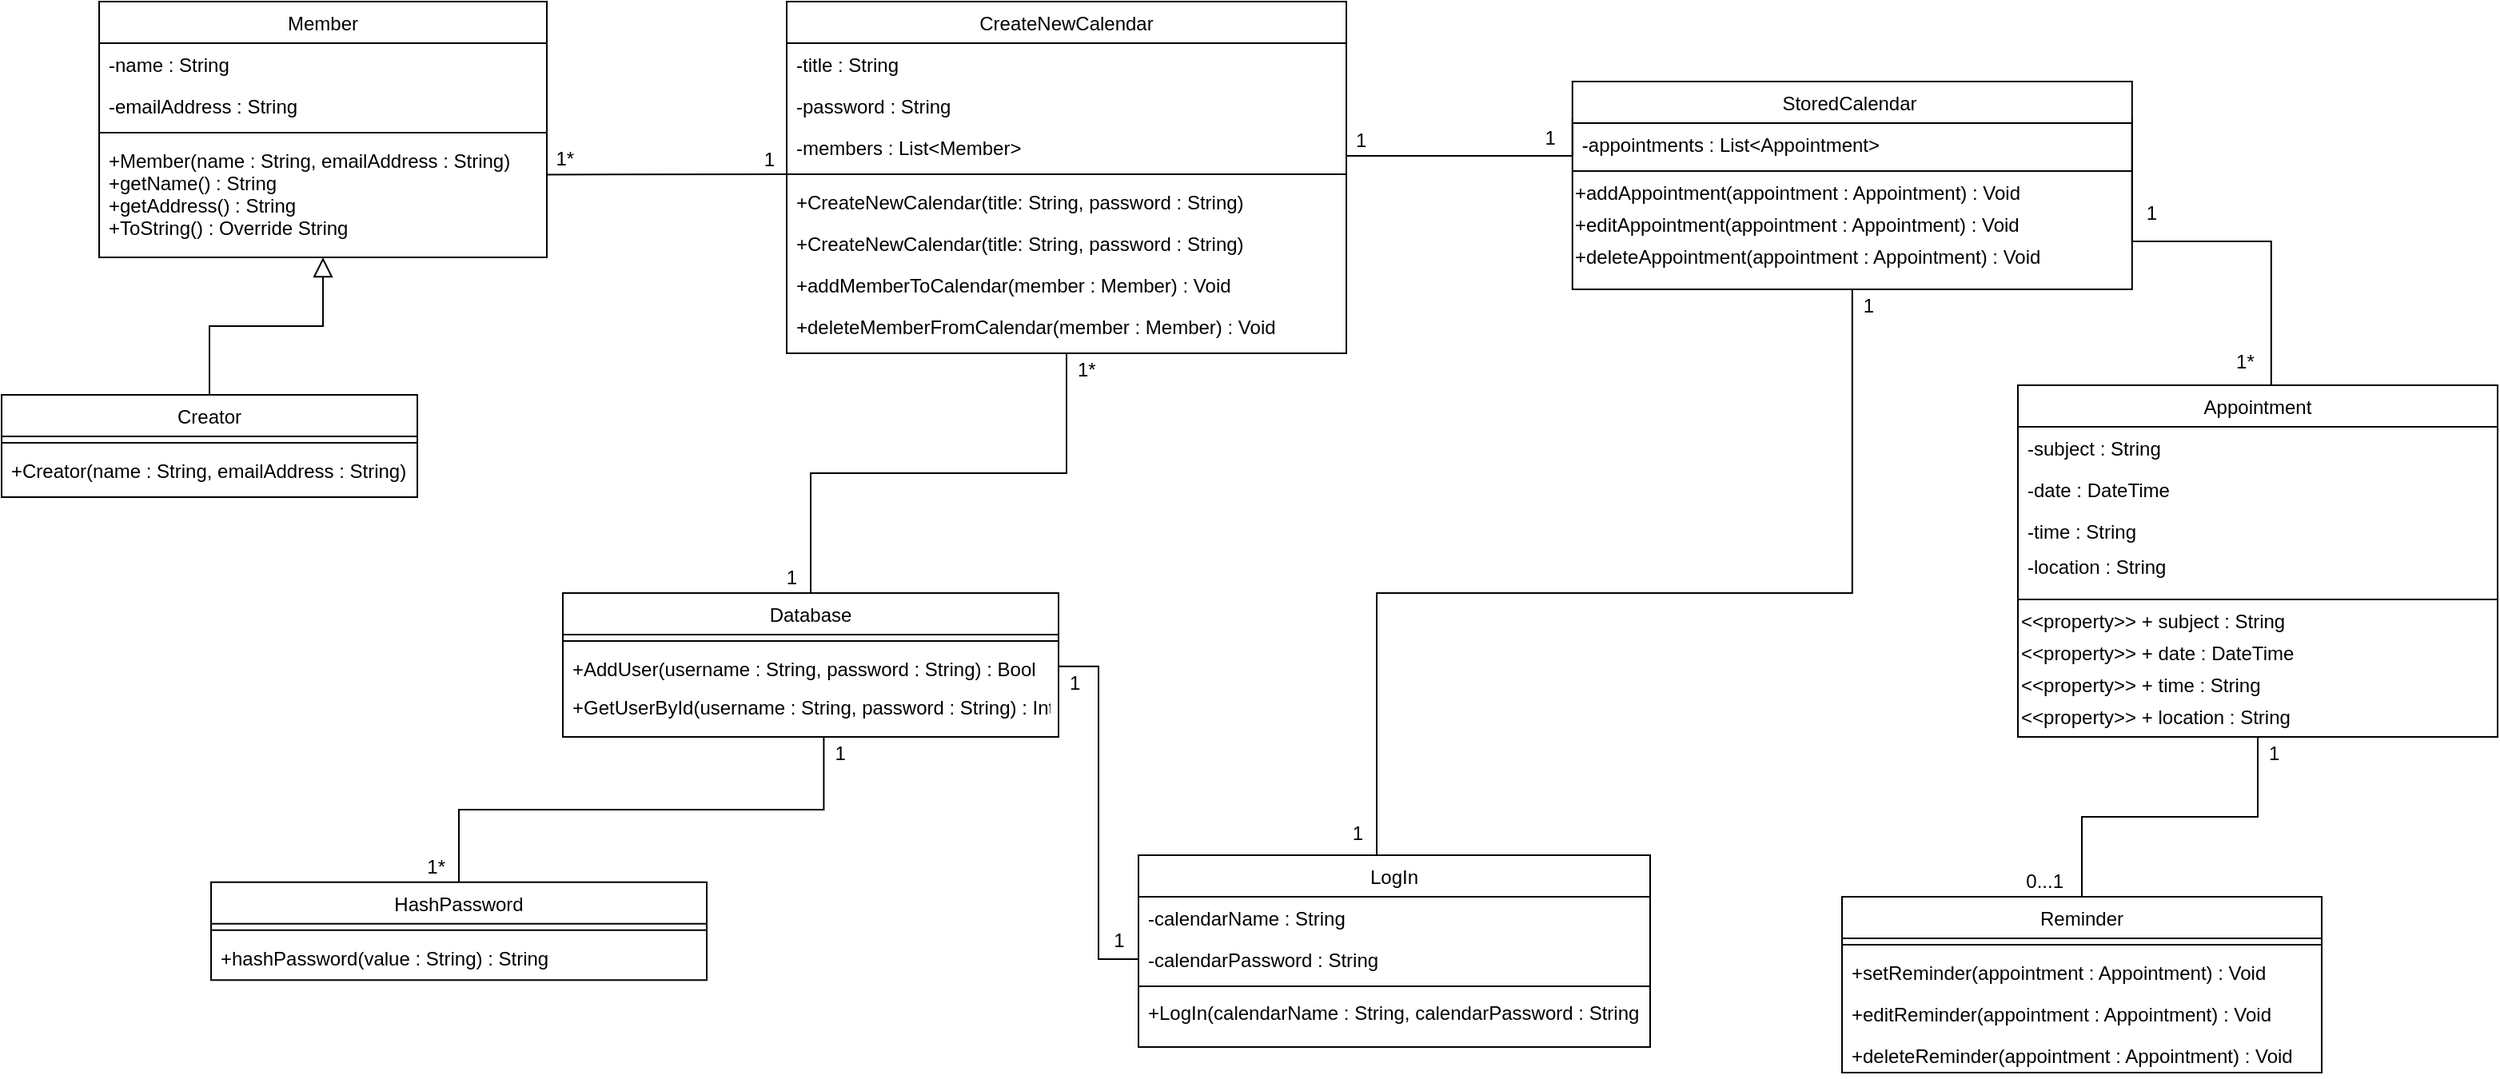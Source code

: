 <mxfile version="12.9.8" type="github">
  <diagram id="_zVpvUrv6JAY6jkAf8ze" name="Page-1">
    <mxGraphModel dx="412" dy="589" grid="1" gridSize="10" guides="1" tooltips="1" connect="1" arrows="1" fold="1" page="1" pageScale="1" pageWidth="827" pageHeight="1169" math="0" shadow="0">
      <root>
        <mxCell id="WIyWlLk6GJQsqaUBKTNV-0" />
        <mxCell id="WIyWlLk6GJQsqaUBKTNV-1" parent="WIyWlLk6GJQsqaUBKTNV-0" />
        <mxCell id="zkfFHV4jXpPFQw0GAbJ--0" value="Member" style="swimlane;fontStyle=0;align=center;verticalAlign=top;childLayout=stackLayout;horizontal=1;startSize=26;horizontalStack=0;resizeParent=1;resizeLast=0;collapsible=1;marginBottom=0;rounded=0;shadow=0;strokeWidth=1;" parent="WIyWlLk6GJQsqaUBKTNV-1" vertex="1">
          <mxGeometry x="100" y="90" width="280" height="160" as="geometry">
            <mxRectangle x="230" y="140" width="160" height="26" as="alternateBounds" />
          </mxGeometry>
        </mxCell>
        <mxCell id="zkfFHV4jXpPFQw0GAbJ--1" value="-name : String" style="text;align=left;verticalAlign=top;spacingLeft=4;spacingRight=4;overflow=hidden;rotatable=0;points=[[0,0.5],[1,0.5]];portConstraint=eastwest;" parent="zkfFHV4jXpPFQw0GAbJ--0" vertex="1">
          <mxGeometry y="26" width="280" height="26" as="geometry" />
        </mxCell>
        <mxCell id="zkfFHV4jXpPFQw0GAbJ--3" value="-emailAddress : String" style="text;align=left;verticalAlign=top;spacingLeft=4;spacingRight=4;overflow=hidden;rotatable=0;points=[[0,0.5],[1,0.5]];portConstraint=eastwest;rounded=0;shadow=0;html=0;" parent="zkfFHV4jXpPFQw0GAbJ--0" vertex="1">
          <mxGeometry y="52" width="280" height="26" as="geometry" />
        </mxCell>
        <mxCell id="zkfFHV4jXpPFQw0GAbJ--4" value="" style="line;html=1;strokeWidth=1;align=left;verticalAlign=middle;spacingTop=-1;spacingLeft=3;spacingRight=3;rotatable=0;labelPosition=right;points=[];portConstraint=eastwest;" parent="zkfFHV4jXpPFQw0GAbJ--0" vertex="1">
          <mxGeometry y="78" width="280" height="8" as="geometry" />
        </mxCell>
        <mxCell id="zkfFHV4jXpPFQw0GAbJ--5" value="+Member(name : String, emailAddress : String)&#xa;+getName() : String&#xa;+getAddress() : String&#xa;+ToString() : Override String" style="text;align=left;verticalAlign=top;spacingLeft=4;spacingRight=4;overflow=hidden;rotatable=0;points=[[0,0.5],[1,0.5]];portConstraint=eastwest;" parent="zkfFHV4jXpPFQw0GAbJ--0" vertex="1">
          <mxGeometry y="86" width="280" height="74" as="geometry" />
        </mxCell>
        <mxCell id="zkfFHV4jXpPFQw0GAbJ--12" value="" style="endArrow=block;endSize=10;endFill=0;shadow=0;strokeWidth=1;rounded=0;edgeStyle=elbowEdgeStyle;elbow=vertical;" parent="WIyWlLk6GJQsqaUBKTNV-1" source="zkfFHV4jXpPFQw0GAbJ--6" target="zkfFHV4jXpPFQw0GAbJ--0" edge="1">
          <mxGeometry width="160" relative="1" as="geometry">
            <mxPoint x="200" y="203" as="sourcePoint" />
            <mxPoint x="200" y="203" as="targetPoint" />
          </mxGeometry>
        </mxCell>
        <mxCell id="zkfFHV4jXpPFQw0GAbJ--26" value="" style="endArrow=none;shadow=0;strokeWidth=1;strokeColor=#000000;rounded=0;endFill=0;edgeStyle=elbowEdgeStyle;elbow=vertical;" parent="WIyWlLk6GJQsqaUBKTNV-1" edge="1">
          <mxGeometry x="0.5" y="41" relative="1" as="geometry">
            <mxPoint x="380" y="198.235" as="sourcePoint" />
            <mxPoint x="530" y="198.235" as="targetPoint" />
            <mxPoint x="-40" y="32" as="offset" />
          </mxGeometry>
        </mxCell>
        <mxCell id="zkfFHV4jXpPFQw0GAbJ--27" value="1*" style="resizable=0;align=left;verticalAlign=bottom;labelBackgroundColor=none;fontSize=12;" parent="zkfFHV4jXpPFQw0GAbJ--26" connectable="0" vertex="1">
          <mxGeometry x="-1" relative="1" as="geometry">
            <mxPoint x="4" y="-1" as="offset" />
          </mxGeometry>
        </mxCell>
        <mxCell id="zkfFHV4jXpPFQw0GAbJ--28" value="1" style="resizable=0;align=right;verticalAlign=bottom;labelBackgroundColor=none;fontSize=12;" parent="zkfFHV4jXpPFQw0GAbJ--26" connectable="0" vertex="1">
          <mxGeometry x="1" relative="1" as="geometry">
            <mxPoint x="-6" y="-1" as="offset" />
          </mxGeometry>
        </mxCell>
        <mxCell id="zkfFHV4jXpPFQw0GAbJ--6" value="Creator" style="swimlane;fontStyle=0;align=center;verticalAlign=top;childLayout=stackLayout;horizontal=1;startSize=26;horizontalStack=0;resizeParent=1;resizeLast=0;collapsible=1;marginBottom=0;rounded=0;shadow=0;strokeWidth=1;" parent="WIyWlLk6GJQsqaUBKTNV-1" vertex="1">
          <mxGeometry x="39" y="336" width="260" height="64" as="geometry">
            <mxRectangle x="130" y="380" width="160" height="26" as="alternateBounds" />
          </mxGeometry>
        </mxCell>
        <mxCell id="zkfFHV4jXpPFQw0GAbJ--9" value="" style="line;html=1;strokeWidth=1;align=left;verticalAlign=middle;spacingTop=-1;spacingLeft=3;spacingRight=3;rotatable=0;labelPosition=right;points=[];portConstraint=eastwest;" parent="zkfFHV4jXpPFQw0GAbJ--6" vertex="1">
          <mxGeometry y="26" width="260" height="8" as="geometry" />
        </mxCell>
        <mxCell id="zkfFHV4jXpPFQw0GAbJ--11" value="+Creator(name : String, emailAddress : String)" style="text;align=left;verticalAlign=top;spacingLeft=4;spacingRight=4;overflow=hidden;rotatable=0;points=[[0,0.5],[1,0.5]];portConstraint=eastwest;" parent="zkfFHV4jXpPFQw0GAbJ--6" vertex="1">
          <mxGeometry y="34" width="260" height="26" as="geometry" />
        </mxCell>
        <mxCell id="_MNT3yKwPUitnr2lphFE-44" value="" style="endArrow=none;shadow=0;strokeWidth=1;strokeColor=#000000;rounded=0;endFill=0;edgeStyle=elbowEdgeStyle;elbow=vertical;entryX=0.528;entryY=0.004;entryDx=0;entryDy=0;entryPerimeter=0;exitX=1;exitY=0.5;exitDx=0;exitDy=0;" parent="WIyWlLk6GJQsqaUBKTNV-1" target="_MNT3yKwPUitnr2lphFE-9" edge="1">
          <mxGeometry x="0.5" y="41" relative="1" as="geometry">
            <mxPoint x="1371.41" y="163.0" as="sourcePoint" />
            <mxPoint x="1460" y="364.06" as="targetPoint" />
            <mxPoint x="-40" y="32" as="offset" />
            <Array as="points">
              <mxPoint x="1410" y="240" />
              <mxPoint x="1410" y="260" />
            </Array>
          </mxGeometry>
        </mxCell>
        <mxCell id="_MNT3yKwPUitnr2lphFE-45" value="1" style="resizable=0;align=left;verticalAlign=bottom;labelBackgroundColor=none;fontSize=12;" parent="_MNT3yKwPUitnr2lphFE-44" connectable="0" vertex="1">
          <mxGeometry x="-1" relative="1" as="geometry">
            <mxPoint x="7" y="68" as="offset" />
          </mxGeometry>
        </mxCell>
        <mxCell id="_MNT3yKwPUitnr2lphFE-46" value="1*" style="resizable=0;align=right;verticalAlign=bottom;labelBackgroundColor=none;fontSize=12;" parent="_MNT3yKwPUitnr2lphFE-44" connectable="0" vertex="1">
          <mxGeometry x="1" relative="1" as="geometry">
            <mxPoint x="-9" y="-7.06" as="offset" />
          </mxGeometry>
        </mxCell>
        <mxCell id="_MNT3yKwPUitnr2lphFE-63" value="" style="endArrow=none;shadow=0;strokeWidth=1;strokeColor=#000000;rounded=0;endFill=0;edgeStyle=elbowEdgeStyle;elbow=vertical;entryX=0.5;entryY=0;entryDx=0;entryDy=0;exitX=0.5;exitY=1;exitDx=0;exitDy=0;" parent="WIyWlLk6GJQsqaUBKTNV-1" source="zkfFHV4jXpPFQw0GAbJ--17" target="_MNT3yKwPUitnr2lphFE-53" edge="1">
          <mxGeometry x="0.5" y="41" relative="1" as="geometry">
            <mxPoint x="644.0" y="362" as="sourcePoint" />
            <mxPoint x="649.0" y="460" as="targetPoint" />
            <mxPoint x="-40" y="32" as="offset" />
          </mxGeometry>
        </mxCell>
        <mxCell id="_MNT3yKwPUitnr2lphFE-64" value="1*" style="resizable=0;align=left;verticalAlign=bottom;labelBackgroundColor=none;fontSize=12;" parent="_MNT3yKwPUitnr2lphFE-63" connectable="0" vertex="1">
          <mxGeometry x="-1" relative="1" as="geometry">
            <mxPoint x="5" y="19" as="offset" />
          </mxGeometry>
        </mxCell>
        <mxCell id="_MNT3yKwPUitnr2lphFE-65" value="1" style="resizable=0;align=right;verticalAlign=bottom;labelBackgroundColor=none;fontSize=12;" parent="_MNT3yKwPUitnr2lphFE-63" connectable="0" vertex="1">
          <mxGeometry x="1" relative="1" as="geometry">
            <mxPoint x="-7" y="-1" as="offset" />
          </mxGeometry>
        </mxCell>
        <mxCell id="_MNT3yKwPUitnr2lphFE-53" value="Database" style="swimlane;fontStyle=0;align=center;verticalAlign=top;childLayout=stackLayout;horizontal=1;startSize=26;horizontalStack=0;resizeParent=1;resizeLast=0;collapsible=1;marginBottom=0;rounded=0;shadow=0;strokeWidth=1;" parent="WIyWlLk6GJQsqaUBKTNV-1" vertex="1">
          <mxGeometry x="390" y="460" width="310" height="90" as="geometry">
            <mxRectangle x="550" y="140" width="160" height="26" as="alternateBounds" />
          </mxGeometry>
        </mxCell>
        <mxCell id="_MNT3yKwPUitnr2lphFE-58" value="" style="line;html=1;strokeWidth=1;align=left;verticalAlign=middle;spacingTop=-1;spacingLeft=3;spacingRight=3;rotatable=0;labelPosition=right;points=[];portConstraint=eastwest;" parent="_MNT3yKwPUitnr2lphFE-53" vertex="1">
          <mxGeometry y="26" width="310" height="8" as="geometry" />
        </mxCell>
        <mxCell id="_MNT3yKwPUitnr2lphFE-59" value="+AddUser(username : String, password : String) : Bool" style="text;align=left;verticalAlign=top;spacingLeft=4;spacingRight=4;overflow=hidden;rotatable=0;points=[[0,0.5],[1,0.5]];portConstraint=eastwest;" parent="_MNT3yKwPUitnr2lphFE-53" vertex="1">
          <mxGeometry y="34" width="310" height="24" as="geometry" />
        </mxCell>
        <mxCell id="_MNT3yKwPUitnr2lphFE-60" value="+GetUserById(username : String, password : String) : Int" style="text;align=left;verticalAlign=top;spacingLeft=4;spacingRight=4;overflow=hidden;rotatable=0;points=[[0,0.5],[1,0.5]];portConstraint=eastwest;" parent="_MNT3yKwPUitnr2lphFE-53" vertex="1">
          <mxGeometry y="58" width="310" height="26" as="geometry" />
        </mxCell>
        <mxCell id="_MNT3yKwPUitnr2lphFE-72" value="" style="endArrow=none;shadow=0;strokeWidth=1;strokeColor=#000000;rounded=0;endFill=0;edgeStyle=elbowEdgeStyle;elbow=vertical;entryX=0.5;entryY=0;entryDx=0;entryDy=0;exitX=0.352;exitY=0.973;exitDx=0;exitDy=0;exitPerimeter=0;" parent="WIyWlLk6GJQsqaUBKTNV-1" target="_MNT3yKwPUitnr2lphFE-75" edge="1">
          <mxGeometry x="0.5" y="41" relative="1" as="geometry">
            <mxPoint x="553.2" y="549.998" as="sourcePoint" />
            <mxPoint x="609.0" y="648.7" as="targetPoint" />
            <mxPoint x="-40" y="32" as="offset" />
          </mxGeometry>
        </mxCell>
        <mxCell id="_MNT3yKwPUitnr2lphFE-73" value="1" style="resizable=0;align=left;verticalAlign=bottom;labelBackgroundColor=none;fontSize=12;" parent="_MNT3yKwPUitnr2lphFE-72" connectable="0" vertex="1">
          <mxGeometry x="-1" relative="1" as="geometry">
            <mxPoint x="5" y="19" as="offset" />
          </mxGeometry>
        </mxCell>
        <mxCell id="_MNT3yKwPUitnr2lphFE-74" value="1*" style="resizable=0;align=right;verticalAlign=bottom;labelBackgroundColor=none;fontSize=12;" parent="_MNT3yKwPUitnr2lphFE-72" connectable="0" vertex="1">
          <mxGeometry x="1" relative="1" as="geometry">
            <mxPoint x="-7" y="-1" as="offset" />
          </mxGeometry>
        </mxCell>
        <mxCell id="_MNT3yKwPUitnr2lphFE-80" value="" style="endArrow=none;shadow=0;strokeWidth=1;strokeColor=#000000;rounded=0;endFill=0;edgeStyle=elbowEdgeStyle;elbow=vertical;entryX=0.5;entryY=0;entryDx=0;entryDy=0;exitX=0.5;exitY=1;exitDx=0;exitDy=0;" parent="WIyWlLk6GJQsqaUBKTNV-1" source="_MNT3yKwPUitnr2lphFE-124" edge="1">
          <mxGeometry x="0.5" y="41" relative="1" as="geometry">
            <mxPoint x="990" y="450" as="sourcePoint" />
            <mxPoint x="899.0" y="624" as="targetPoint" />
            <mxPoint x="-40" y="32" as="offset" />
            <Array as="points">
              <mxPoint x="1020" y="460" />
            </Array>
          </mxGeometry>
        </mxCell>
        <mxCell id="_MNT3yKwPUitnr2lphFE-81" value="1" style="resizable=0;align=left;verticalAlign=bottom;labelBackgroundColor=none;fontSize=12;" parent="_MNT3yKwPUitnr2lphFE-80" connectable="0" vertex="1">
          <mxGeometry x="-1" relative="1" as="geometry">
            <mxPoint x="5" y="19" as="offset" />
          </mxGeometry>
        </mxCell>
        <mxCell id="_MNT3yKwPUitnr2lphFE-93" value="" style="endArrow=none;shadow=0;strokeWidth=1;strokeColor=#000000;rounded=0;endFill=0;edgeStyle=elbowEdgeStyle;entryX=0;entryY=0.5;entryDx=0;entryDy=0;" parent="WIyWlLk6GJQsqaUBKTNV-1" target="_MNT3yKwPUitnr2lphFE-106" edge="1">
          <mxGeometry x="0.5" y="41" relative="1" as="geometry">
            <mxPoint x="700.0" y="505.83" as="sourcePoint" />
            <mxPoint x="880.0" y="611.53" as="targetPoint" />
            <mxPoint x="-40" y="32" as="offset" />
          </mxGeometry>
        </mxCell>
        <mxCell id="_MNT3yKwPUitnr2lphFE-94" value="1" style="resizable=0;align=left;verticalAlign=bottom;labelBackgroundColor=none;fontSize=12;" parent="_MNT3yKwPUitnr2lphFE-93" connectable="0" vertex="1">
          <mxGeometry x="-1" relative="1" as="geometry">
            <mxPoint x="5" y="19" as="offset" />
          </mxGeometry>
        </mxCell>
        <mxCell id="_MNT3yKwPUitnr2lphFE-95" value="1" style="resizable=0;align=right;verticalAlign=bottom;labelBackgroundColor=none;fontSize=12;" parent="_MNT3yKwPUitnr2lphFE-93" connectable="0" vertex="1">
          <mxGeometry x="1" relative="1" as="geometry">
            <mxPoint x="-7" y="-3" as="offset" />
          </mxGeometry>
        </mxCell>
        <mxCell id="_MNT3yKwPUitnr2lphFE-110" value="1" style="resizable=0;align=right;verticalAlign=bottom;labelBackgroundColor=none;fontSize=12;" parent="WIyWlLk6GJQsqaUBKTNV-1" connectable="0" vertex="1">
          <mxGeometry x="899.002" y="620" as="geometry">
            <mxPoint x="-7" y="-1" as="offset" />
          </mxGeometry>
        </mxCell>
        <mxCell id="_MNT3yKwPUitnr2lphFE-112" value="" style="endArrow=none;shadow=0;strokeWidth=1;strokeColor=#000000;rounded=0;endFill=0;edgeStyle=elbowEdgeStyle;elbow=vertical;entryX=0.5;entryY=0;entryDx=0;entryDy=0;exitX=0.5;exitY=1;exitDx=0;exitDy=0;" parent="WIyWlLk6GJQsqaUBKTNV-1" source="_MNT3yKwPUitnr2lphFE-9" target="_MNT3yKwPUitnr2lphFE-115" edge="1">
          <mxGeometry x="0.5" y="41" relative="1" as="geometry">
            <mxPoint x="1440" y="510.82" as="sourcePoint" />
            <mxPoint x="1440" y="610.88" as="targetPoint" />
            <mxPoint x="-40" y="32" as="offset" />
          </mxGeometry>
        </mxCell>
        <mxCell id="_MNT3yKwPUitnr2lphFE-113" value="1" style="resizable=0;align=left;verticalAlign=bottom;labelBackgroundColor=none;fontSize=12;" parent="_MNT3yKwPUitnr2lphFE-112" connectable="0" vertex="1">
          <mxGeometry x="-1" relative="1" as="geometry">
            <mxPoint x="5" y="19.18" as="offset" />
          </mxGeometry>
        </mxCell>
        <mxCell id="_MNT3yKwPUitnr2lphFE-114" value="0...1" style="resizable=0;align=right;verticalAlign=bottom;labelBackgroundColor=none;fontSize=12;" parent="_MNT3yKwPUitnr2lphFE-112" connectable="0" vertex="1">
          <mxGeometry x="1" relative="1" as="geometry">
            <mxPoint x="-10" y="-0.82" as="offset" />
          </mxGeometry>
        </mxCell>
        <mxCell id="_MNT3yKwPUitnr2lphFE-108" value="+LogIn(calendarName : String, calendarPassword : String )" style="text;align=left;verticalAlign=top;spacingLeft=4;spacingRight=4;overflow=hidden;rotatable=0;points=[[0,0.5],[1,0.5]];portConstraint=eastwest;" parent="WIyWlLk6GJQsqaUBKTNV-1" vertex="1">
          <mxGeometry x="750" y="709" width="320" height="24" as="geometry" />
        </mxCell>
        <mxCell id="_MNT3yKwPUitnr2lphFE-75" value="HashPassword" style="swimlane;fontStyle=0;align=center;verticalAlign=top;childLayout=stackLayout;horizontal=1;startSize=26;horizontalStack=0;resizeParent=1;resizeLast=0;collapsible=1;marginBottom=0;rounded=0;shadow=0;strokeWidth=1;" parent="WIyWlLk6GJQsqaUBKTNV-1" vertex="1">
          <mxGeometry x="170" y="640.84" width="310" height="61.3" as="geometry">
            <mxRectangle x="550" y="140" width="160" height="26" as="alternateBounds" />
          </mxGeometry>
        </mxCell>
        <mxCell id="_MNT3yKwPUitnr2lphFE-76" value="" style="line;html=1;strokeWidth=1;align=left;verticalAlign=middle;spacingTop=-1;spacingLeft=3;spacingRight=3;rotatable=0;labelPosition=right;points=[];portConstraint=eastwest;" parent="_MNT3yKwPUitnr2lphFE-75" vertex="1">
          <mxGeometry y="26" width="310" height="8" as="geometry" />
        </mxCell>
        <mxCell id="_MNT3yKwPUitnr2lphFE-77" value="+hashPassword(value : String) : String" style="text;align=left;verticalAlign=top;spacingLeft=4;spacingRight=4;overflow=hidden;rotatable=0;points=[[0,0.5],[1,0.5]];portConstraint=eastwest;" parent="_MNT3yKwPUitnr2lphFE-75" vertex="1">
          <mxGeometry y="34" width="310" height="24" as="geometry" />
        </mxCell>
        <mxCell id="_MNT3yKwPUitnr2lphFE-104" value="LogIn" style="swimlane;fontStyle=0;align=center;verticalAlign=top;childLayout=stackLayout;horizontal=1;startSize=26;horizontalStack=0;resizeParent=1;resizeLast=0;collapsible=1;marginBottom=0;rounded=0;shadow=0;strokeWidth=1;" parent="WIyWlLk6GJQsqaUBKTNV-1" vertex="1">
          <mxGeometry x="750" y="624" width="320" height="120" as="geometry">
            <mxRectangle x="230" y="140" width="160" height="26" as="alternateBounds" />
          </mxGeometry>
        </mxCell>
        <mxCell id="_MNT3yKwPUitnr2lphFE-105" value="-calendarName : String" style="text;align=left;verticalAlign=top;spacingLeft=4;spacingRight=4;overflow=hidden;rotatable=0;points=[[0,0.5],[1,0.5]];portConstraint=eastwest;" parent="_MNT3yKwPUitnr2lphFE-104" vertex="1">
          <mxGeometry y="26" width="320" height="26" as="geometry" />
        </mxCell>
        <mxCell id="_MNT3yKwPUitnr2lphFE-106" value="-calendarPassword : String" style="text;align=left;verticalAlign=top;spacingLeft=4;spacingRight=4;overflow=hidden;rotatable=0;points=[[0,0.5],[1,0.5]];portConstraint=eastwest;rounded=0;shadow=0;html=0;" parent="_MNT3yKwPUitnr2lphFE-104" vertex="1">
          <mxGeometry y="52" width="320" height="26" as="geometry" />
        </mxCell>
        <mxCell id="_MNT3yKwPUitnr2lphFE-107" value="" style="line;html=1;strokeWidth=1;align=left;verticalAlign=middle;spacingTop=-1;spacingLeft=3;spacingRight=3;rotatable=0;labelPosition=right;points=[];portConstraint=eastwest;" parent="_MNT3yKwPUitnr2lphFE-104" vertex="1">
          <mxGeometry y="78" width="320" height="8" as="geometry" />
        </mxCell>
        <mxCell id="zkfFHV4jXpPFQw0GAbJ--17" value="CreateNewCalendar" style="swimlane;fontStyle=0;align=center;verticalAlign=top;childLayout=stackLayout;horizontal=1;startSize=26;horizontalStack=0;resizeParent=1;resizeLast=0;collapsible=1;marginBottom=0;rounded=0;shadow=0;strokeWidth=1;" parent="WIyWlLk6GJQsqaUBKTNV-1" vertex="1">
          <mxGeometry x="530" y="90" width="350" height="220" as="geometry">
            <mxRectangle x="550" y="140" width="160" height="26" as="alternateBounds" />
          </mxGeometry>
        </mxCell>
        <mxCell id="zkfFHV4jXpPFQw0GAbJ--18" value="-title : String" style="text;align=left;verticalAlign=top;spacingLeft=4;spacingRight=4;overflow=hidden;rotatable=0;points=[[0,0.5],[1,0.5]];portConstraint=eastwest;" parent="zkfFHV4jXpPFQw0GAbJ--17" vertex="1">
          <mxGeometry y="26" width="350" height="26" as="geometry" />
        </mxCell>
        <mxCell id="zkfFHV4jXpPFQw0GAbJ--19" value="-password : String" style="text;align=left;verticalAlign=top;spacingLeft=4;spacingRight=4;overflow=hidden;rotatable=0;points=[[0,0.5],[1,0.5]];portConstraint=eastwest;rounded=0;shadow=0;html=0;" parent="zkfFHV4jXpPFQw0GAbJ--17" vertex="1">
          <mxGeometry y="52" width="350" height="26" as="geometry" />
        </mxCell>
        <mxCell id="zkfFHV4jXpPFQw0GAbJ--20" value="-members : List&lt;Member&gt;" style="text;align=left;verticalAlign=top;spacingLeft=4;spacingRight=4;overflow=hidden;rotatable=0;points=[[0,0.5],[1,0.5]];portConstraint=eastwest;rounded=0;shadow=0;html=0;" parent="zkfFHV4jXpPFQw0GAbJ--17" vertex="1">
          <mxGeometry y="78" width="350" height="26" as="geometry" />
        </mxCell>
        <mxCell id="zkfFHV4jXpPFQw0GAbJ--23" value="" style="line;html=1;strokeWidth=1;align=left;verticalAlign=middle;spacingTop=-1;spacingLeft=3;spacingRight=3;rotatable=0;labelPosition=right;points=[];portConstraint=eastwest;" parent="zkfFHV4jXpPFQw0GAbJ--17" vertex="1">
          <mxGeometry y="104" width="350" height="8" as="geometry" />
        </mxCell>
        <mxCell id="zkfFHV4jXpPFQw0GAbJ--24" value="+CreateNewCalendar(title: String, password : String) " style="text;align=left;verticalAlign=top;spacingLeft=4;spacingRight=4;overflow=hidden;rotatable=0;points=[[0,0.5],[1,0.5]];portConstraint=eastwest;" parent="zkfFHV4jXpPFQw0GAbJ--17" vertex="1">
          <mxGeometry y="112" width="350" height="26" as="geometry" />
        </mxCell>
        <mxCell id="_MNT3yKwPUitnr2lphFE-7" value="+CreateNewCalendar(title: String, password : String)" style="text;align=left;verticalAlign=top;spacingLeft=4;spacingRight=4;overflow=hidden;rotatable=0;points=[[0,0.5],[1,0.5]];portConstraint=eastwest;" parent="zkfFHV4jXpPFQw0GAbJ--17" vertex="1">
          <mxGeometry y="138" width="350" height="26" as="geometry" />
        </mxCell>
        <mxCell id="zkfFHV4jXpPFQw0GAbJ--25" value="+addMemberToCalendar(member : Member) : Void" style="text;align=left;verticalAlign=top;spacingLeft=4;spacingRight=4;overflow=hidden;rotatable=0;points=[[0,0.5],[1,0.5]];portConstraint=eastwest;" parent="zkfFHV4jXpPFQw0GAbJ--17" vertex="1">
          <mxGeometry y="164" width="350" height="26" as="geometry" />
        </mxCell>
        <mxCell id="_MNT3yKwPUitnr2lphFE-6" value="+deleteMemberFromCalendar(member : Member) : Void" style="text;align=left;verticalAlign=top;spacingLeft=4;spacingRight=4;overflow=hidden;rotatable=0;points=[[0,0.5],[1,0.5]];portConstraint=eastwest;" parent="zkfFHV4jXpPFQw0GAbJ--17" vertex="1">
          <mxGeometry y="190" width="350" height="26" as="geometry" />
        </mxCell>
        <mxCell id="_MNT3yKwPUitnr2lphFE-115" value="Reminder" style="swimlane;fontStyle=0;align=center;verticalAlign=top;childLayout=stackLayout;horizontal=1;startSize=26;horizontalStack=0;resizeParent=1;resizeLast=0;collapsible=1;marginBottom=0;rounded=0;shadow=0;strokeWidth=1;" parent="WIyWlLk6GJQsqaUBKTNV-1" vertex="1">
          <mxGeometry x="1190" y="650" width="300" height="110" as="geometry">
            <mxRectangle x="550" y="140" width="160" height="26" as="alternateBounds" />
          </mxGeometry>
        </mxCell>
        <mxCell id="_MNT3yKwPUitnr2lphFE-120" value="" style="line;html=1;strokeWidth=1;align=left;verticalAlign=middle;spacingTop=-1;spacingLeft=3;spacingRight=3;rotatable=0;labelPosition=right;points=[];portConstraint=eastwest;" parent="_MNT3yKwPUitnr2lphFE-115" vertex="1">
          <mxGeometry y="26" width="300" height="8" as="geometry" />
        </mxCell>
        <mxCell id="_MNT3yKwPUitnr2lphFE-121" value="+setReminder(appointment : Appointment) : Void" style="text;align=left;verticalAlign=top;spacingLeft=4;spacingRight=4;overflow=hidden;rotatable=0;points=[[0,0.5],[1,0.5]];portConstraint=eastwest;rounded=0;shadow=0;html=0;" parent="_MNT3yKwPUitnr2lphFE-115" vertex="1">
          <mxGeometry y="34" width="300" height="26" as="geometry" />
        </mxCell>
        <mxCell id="_MNT3yKwPUitnr2lphFE-122" value="+editReminder(appointment : Appointment) : Void" style="text;align=left;verticalAlign=top;spacingLeft=4;spacingRight=4;overflow=hidden;rotatable=0;points=[[0,0.5],[1,0.5]];portConstraint=eastwest;rounded=0;shadow=0;html=0;" parent="_MNT3yKwPUitnr2lphFE-115" vertex="1">
          <mxGeometry y="60" width="300" height="26" as="geometry" />
        </mxCell>
        <mxCell id="_MNT3yKwPUitnr2lphFE-123" value="+deleteReminder(appointment : Appointment) : Void" style="text;align=left;verticalAlign=top;spacingLeft=4;spacingRight=4;overflow=hidden;rotatable=0;points=[[0,0.5],[1,0.5]];portConstraint=eastwest;rounded=0;shadow=0;html=0;" parent="_MNT3yKwPUitnr2lphFE-115" vertex="1">
          <mxGeometry y="86" width="300" height="24" as="geometry" />
        </mxCell>
        <mxCell id="_MNT3yKwPUitnr2lphFE-9" value="Appointment" style="swimlane;fontStyle=0;align=center;verticalAlign=top;childLayout=stackLayout;horizontal=1;startSize=26;horizontalStack=0;resizeParent=1;resizeLast=0;collapsible=1;marginBottom=0;rounded=0;shadow=0;strokeWidth=1;" parent="WIyWlLk6GJQsqaUBKTNV-1" vertex="1">
          <mxGeometry x="1300" y="330" width="300" height="220" as="geometry">
            <mxRectangle x="550" y="140" width="160" height="26" as="alternateBounds" />
          </mxGeometry>
        </mxCell>
        <mxCell id="_MNT3yKwPUitnr2lphFE-10" value="-subject : String" style="text;align=left;verticalAlign=top;spacingLeft=4;spacingRight=4;overflow=hidden;rotatable=0;points=[[0,0.5],[1,0.5]];portConstraint=eastwest;" parent="_MNT3yKwPUitnr2lphFE-9" vertex="1">
          <mxGeometry y="26" width="300" height="26" as="geometry" />
        </mxCell>
        <mxCell id="_MNT3yKwPUitnr2lphFE-11" value="-date : DateTime" style="text;align=left;verticalAlign=top;spacingLeft=4;spacingRight=4;overflow=hidden;rotatable=0;points=[[0,0.5],[1,0.5]];portConstraint=eastwest;rounded=0;shadow=0;html=0;" parent="_MNT3yKwPUitnr2lphFE-9" vertex="1">
          <mxGeometry y="52" width="300" height="26" as="geometry" />
        </mxCell>
        <mxCell id="_MNT3yKwPUitnr2lphFE-12" value="-time : String" style="text;align=left;verticalAlign=top;spacingLeft=4;spacingRight=4;overflow=hidden;rotatable=0;points=[[0,0.5],[1,0.5]];portConstraint=eastwest;rounded=0;shadow=0;html=0;" parent="_MNT3yKwPUitnr2lphFE-9" vertex="1">
          <mxGeometry y="78" width="300" height="22" as="geometry" />
        </mxCell>
        <mxCell id="_MNT3yKwPUitnr2lphFE-19" value="-location : String" style="text;align=left;verticalAlign=top;spacingLeft=4;spacingRight=4;overflow=hidden;rotatable=0;points=[[0,0.5],[1,0.5]];portConstraint=eastwest;rounded=0;shadow=0;html=0;" parent="_MNT3yKwPUitnr2lphFE-9" vertex="1">
          <mxGeometry y="100" width="300" height="30" as="geometry" />
        </mxCell>
        <mxCell id="_MNT3yKwPUitnr2lphFE-13" value="" style="line;html=1;strokeWidth=1;align=left;verticalAlign=middle;spacingTop=-1;spacingLeft=3;spacingRight=3;rotatable=0;labelPosition=right;points=[];portConstraint=eastwest;" parent="_MNT3yKwPUitnr2lphFE-9" vertex="1">
          <mxGeometry y="130" width="300" height="8" as="geometry" />
        </mxCell>
        <mxCell id="_MNT3yKwPUitnr2lphFE-151" value="&amp;lt;&amp;lt;property&amp;gt;&amp;gt; + subject : String" style="text;html=1;align=left;verticalAlign=middle;resizable=0;points=[];autosize=1;" parent="_MNT3yKwPUitnr2lphFE-9" vertex="1">
          <mxGeometry y="138" width="300" height="20" as="geometry" />
        </mxCell>
        <mxCell id="_MNT3yKwPUitnr2lphFE-152" value="&amp;lt;&amp;lt;property&amp;gt;&amp;gt; + date : DateTime" style="text;html=1;align=left;verticalAlign=middle;resizable=0;points=[];autosize=1;" parent="_MNT3yKwPUitnr2lphFE-9" vertex="1">
          <mxGeometry y="158" width="300" height="20" as="geometry" />
        </mxCell>
        <mxCell id="_MNT3yKwPUitnr2lphFE-153" value="&amp;lt;&amp;lt;property&amp;gt;&amp;gt; + time : String" style="text;html=1;align=left;verticalAlign=middle;resizable=0;points=[];autosize=1;" parent="_MNT3yKwPUitnr2lphFE-9" vertex="1">
          <mxGeometry y="178" width="300" height="20" as="geometry" />
        </mxCell>
        <mxCell id="_MNT3yKwPUitnr2lphFE-154" value="&amp;lt;&amp;lt;property&amp;gt;&amp;gt; + location : String" style="text;html=1;align=left;verticalAlign=middle;resizable=0;points=[];autosize=1;" parent="_MNT3yKwPUitnr2lphFE-9" vertex="1">
          <mxGeometry y="198" width="300" height="20" as="geometry" />
        </mxCell>
        <mxCell id="_MNT3yKwPUitnr2lphFE-138" value="" style="endArrow=none;shadow=0;strokeWidth=1;strokeColor=#000000;rounded=0;endFill=0;edgeStyle=elbowEdgeStyle;elbow=vertical;entryX=0;entryY=0.5;entryDx=0;entryDy=0;" parent="WIyWlLk6GJQsqaUBKTNV-1" edge="1">
          <mxGeometry x="0.5" y="41" relative="1" as="geometry">
            <mxPoint x="880" y="210.475" as="sourcePoint" />
            <mxPoint x="1021.41" y="163.0" as="targetPoint" />
            <mxPoint x="-40" y="32" as="offset" />
          </mxGeometry>
        </mxCell>
        <mxCell id="_MNT3yKwPUitnr2lphFE-139" value="1" style="resizable=0;align=left;verticalAlign=bottom;labelBackgroundColor=none;fontSize=12;" parent="_MNT3yKwPUitnr2lphFE-138" connectable="0" vertex="1">
          <mxGeometry x="-1" relative="1" as="geometry">
            <mxPoint x="4" y="-25" as="offset" />
          </mxGeometry>
        </mxCell>
        <mxCell id="_MNT3yKwPUitnr2lphFE-140" value="1" style="resizable=0;align=right;verticalAlign=bottom;labelBackgroundColor=none;fontSize=12;" parent="_MNT3yKwPUitnr2lphFE-138" connectable="0" vertex="1">
          <mxGeometry x="1" relative="1" as="geometry">
            <mxPoint x="-9" y="21" as="offset" />
          </mxGeometry>
        </mxCell>
        <mxCell id="_MNT3yKwPUitnr2lphFE-124" value="StoredCalendar " style="swimlane;fontStyle=0;align=center;verticalAlign=top;childLayout=stackLayout;horizontal=1;startSize=26;horizontalStack=0;resizeParent=1;resizeLast=0;collapsible=1;marginBottom=0;rounded=0;shadow=0;strokeWidth=1;" parent="WIyWlLk6GJQsqaUBKTNV-1" vertex="1">
          <mxGeometry x="1021.41" y="140" width="350" height="130" as="geometry">
            <mxRectangle x="550" y="140" width="160" height="26" as="alternateBounds" />
          </mxGeometry>
        </mxCell>
        <mxCell id="_MNT3yKwPUitnr2lphFE-128" value="-appointments : List&lt;Appointment&gt;" style="text;align=left;verticalAlign=top;spacingLeft=4;spacingRight=4;overflow=hidden;rotatable=0;points=[[0,0.5],[1,0.5]];portConstraint=eastwest;rounded=0;shadow=0;html=0;" parent="_MNT3yKwPUitnr2lphFE-124" vertex="1">
          <mxGeometry y="26" width="350" height="26" as="geometry" />
        </mxCell>
        <mxCell id="_MNT3yKwPUitnr2lphFE-129" value="" style="line;html=1;strokeWidth=1;align=left;verticalAlign=middle;spacingTop=-1;spacingLeft=3;spacingRight=3;rotatable=0;labelPosition=right;points=[];portConstraint=eastwest;" parent="_MNT3yKwPUitnr2lphFE-124" vertex="1">
          <mxGeometry y="52" width="350" height="8" as="geometry" />
        </mxCell>
        <mxCell id="_MNT3yKwPUitnr2lphFE-141" value="+addAppointment(appointment : Appointment) : Void" style="text;html=1;align=left;verticalAlign=middle;resizable=0;points=[];autosize=1;" parent="_MNT3yKwPUitnr2lphFE-124" vertex="1">
          <mxGeometry y="60" width="350" height="20" as="geometry" />
        </mxCell>
        <mxCell id="_MNT3yKwPUitnr2lphFE-142" value="+editAppointment(appointment : Appointment) : Void" style="text;html=1;align=left;verticalAlign=middle;resizable=0;points=[];autosize=1;" parent="_MNT3yKwPUitnr2lphFE-124" vertex="1">
          <mxGeometry y="80" width="350" height="20" as="geometry" />
        </mxCell>
        <mxCell id="_MNT3yKwPUitnr2lphFE-146" value="+deleteAppointment(appointment : Appointment) : Void" style="text;html=1;align=left;verticalAlign=middle;resizable=0;points=[];autosize=1;" parent="_MNT3yKwPUitnr2lphFE-124" vertex="1">
          <mxGeometry y="100" width="350" height="20" as="geometry" />
        </mxCell>
      </root>
    </mxGraphModel>
  </diagram>
</mxfile>
